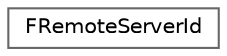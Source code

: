 digraph "Graphical Class Hierarchy"
{
 // INTERACTIVE_SVG=YES
 // LATEX_PDF_SIZE
  bgcolor="transparent";
  edge [fontname=Helvetica,fontsize=10,labelfontname=Helvetica,labelfontsize=10];
  node [fontname=Helvetica,fontsize=10,shape=box,height=0.2,width=0.4];
  rankdir="LR";
  Node0 [id="Node000000",label="FRemoteServerId",height=0.2,width=0.4,color="grey40", fillcolor="white", style="filled",URL="$dd/d16/structFRemoteServerId.html",tooltip=" "];
}
